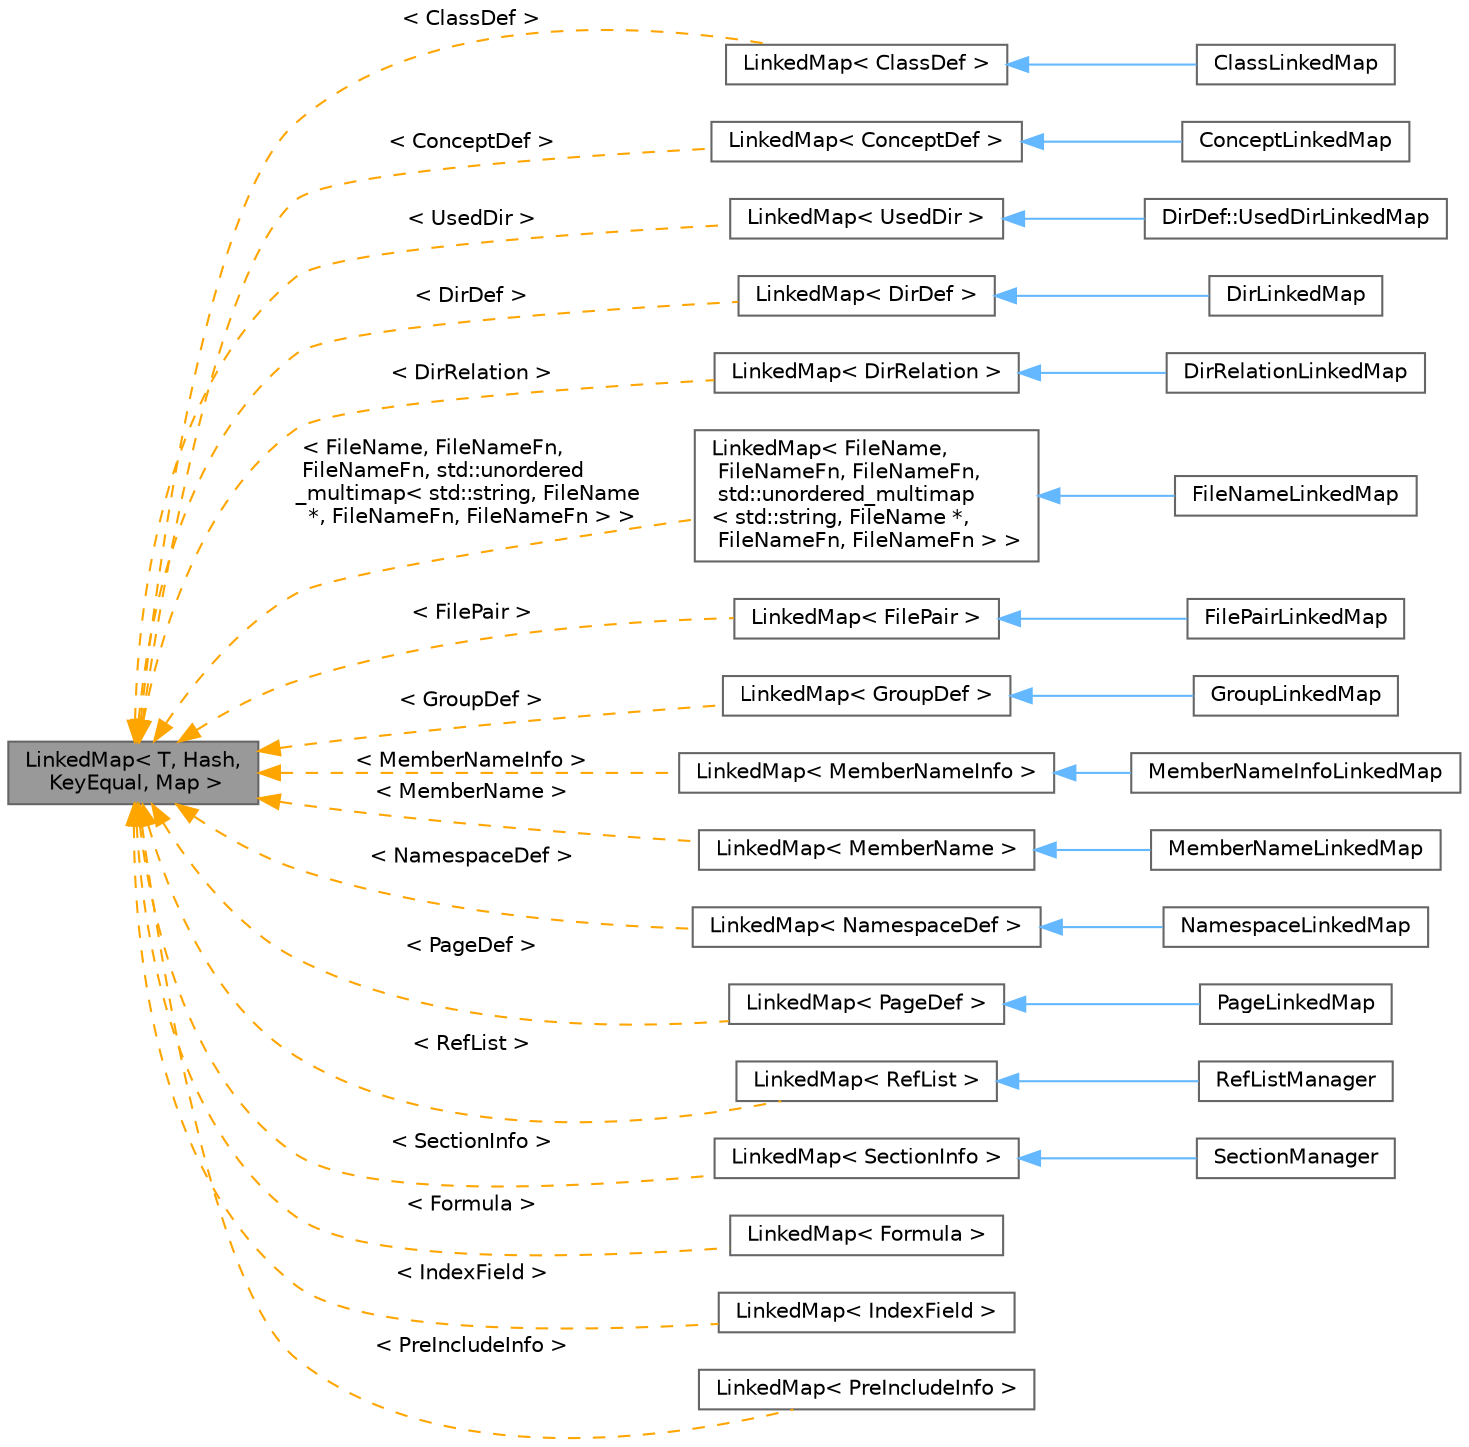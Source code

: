 digraph "LinkedMap&lt; T, Hash, KeyEqual, Map &gt;"
{
 // INTERACTIVE_SVG=YES
 // LATEX_PDF_SIZE
  bgcolor="transparent";
  edge [fontname=Helvetica,fontsize=10,labelfontname=Helvetica,labelfontsize=10];
  node [fontname=Helvetica,fontsize=10,shape=box,height=0.2,width=0.4];
  rankdir="LR";
  Node1 [label="LinkedMap\< T, Hash,\l KeyEqual, Map \>",height=0.2,width=0.4,color="gray40", fillcolor="grey60", style="filled", fontcolor="black",tooltip="Container class representing a vector of objects with keys."];
  Node1 -> Node2 [dir="back",color="orange",style="dashed",label=" \< ClassDef \>" ];
  Node2 [label="LinkedMap\< ClassDef \>",height=0.2,width=0.4,color="gray40", fillcolor="white", style="filled",URL="$d0/d2c/class_linked_map.html",tooltip=" "];
  Node2 -> Node3 [dir="back",color="steelblue1",style="solid"];
  Node3 [label="ClassLinkedMap",height=0.2,width=0.4,color="gray40", fillcolor="white", style="filled",URL="$d0/d10/class_class_linked_map.html",tooltip=" "];
  Node1 -> Node4 [dir="back",color="orange",style="dashed",label=" \< ConceptDef \>" ];
  Node4 [label="LinkedMap\< ConceptDef \>",height=0.2,width=0.4,color="gray40", fillcolor="white", style="filled",URL="$d0/d2c/class_linked_map.html",tooltip=" "];
  Node4 -> Node5 [dir="back",color="steelblue1",style="solid"];
  Node5 [label="ConceptLinkedMap",height=0.2,width=0.4,color="gray40", fillcolor="white", style="filled",URL="$db/ded/class_concept_linked_map.html",tooltip=" "];
  Node1 -> Node6 [dir="back",color="orange",style="dashed",label=" \< UsedDir \>" ];
  Node6 [label="LinkedMap\< UsedDir \>",height=0.2,width=0.4,color="gray40", fillcolor="white", style="filled",URL="$d0/d2c/class_linked_map.html",tooltip=" "];
  Node6 -> Node7 [dir="back",color="steelblue1",style="solid"];
  Node7 [label="DirDef::UsedDirLinkedMap",height=0.2,width=0.4,color="gray40", fillcolor="white", style="filled",URL="$dd/dd7/class_dir_def_1_1_used_dir_linked_map.html",tooltip=" "];
  Node1 -> Node8 [dir="back",color="orange",style="dashed",label=" \< DirDef \>" ];
  Node8 [label="LinkedMap\< DirDef \>",height=0.2,width=0.4,color="gray40", fillcolor="white", style="filled",URL="$d0/d2c/class_linked_map.html",tooltip=" "];
  Node8 -> Node9 [dir="back",color="steelblue1",style="solid"];
  Node9 [label="DirLinkedMap",height=0.2,width=0.4,color="gray40", fillcolor="white", style="filled",URL="$de/d40/class_dir_linked_map.html",tooltip="A linked map of directories."];
  Node1 -> Node10 [dir="back",color="orange",style="dashed",label=" \< DirRelation \>" ];
  Node10 [label="LinkedMap\< DirRelation \>",height=0.2,width=0.4,color="gray40", fillcolor="white", style="filled",URL="$d0/d2c/class_linked_map.html",tooltip=" "];
  Node10 -> Node11 [dir="back",color="steelblue1",style="solid"];
  Node11 [label="DirRelationLinkedMap",height=0.2,width=0.4,color="gray40", fillcolor="white", style="filled",URL="$d4/d03/class_dir_relation_linked_map.html",tooltip=" "];
  Node1 -> Node12 [dir="back",color="orange",style="dashed",label=" \< FileName, FileNameFn,\l FileNameFn, std::unordered\l_multimap\< std::string, FileName\l *, FileNameFn, FileNameFn \> \>" ];
  Node12 [label="LinkedMap\< FileName,\l FileNameFn, FileNameFn,\l std::unordered_multimap\l\< std::string, FileName *,\l FileNameFn, FileNameFn \> \>",height=0.2,width=0.4,color="gray40", fillcolor="white", style="filled",URL="$d0/d2c/class_linked_map.html",tooltip=" "];
  Node12 -> Node13 [dir="back",color="steelblue1",style="solid"];
  Node13 [label="FileNameLinkedMap",height=0.2,width=0.4,color="gray40", fillcolor="white", style="filled",URL="$d0/d2c/class_file_name_linked_map.html",tooltip="Ordered dictionary of FileName objects."];
  Node1 -> Node14 [dir="back",color="orange",style="dashed",label=" \< FilePair \>" ];
  Node14 [label="LinkedMap\< FilePair \>",height=0.2,width=0.4,color="gray40", fillcolor="white", style="filled",URL="$d0/d2c/class_linked_map.html",tooltip=" "];
  Node14 -> Node15 [dir="back",color="steelblue1",style="solid"];
  Node15 [label="FilePairLinkedMap",height=0.2,width=0.4,color="gray40", fillcolor="white", style="filled",URL="$d3/d29/class_file_pair_linked_map.html",tooltip="A linked map of file pairs."];
  Node1 -> Node16 [dir="back",color="orange",style="dashed",label=" \< GroupDef \>" ];
  Node16 [label="LinkedMap\< GroupDef \>",height=0.2,width=0.4,color="gray40", fillcolor="white", style="filled",URL="$d0/d2c/class_linked_map.html",tooltip=" "];
  Node16 -> Node17 [dir="back",color="steelblue1",style="solid"];
  Node17 [label="GroupLinkedMap",height=0.2,width=0.4,color="gray40", fillcolor="white", style="filled",URL="$d3/dbd/class_group_linked_map.html",tooltip=" "];
  Node1 -> Node18 [dir="back",color="orange",style="dashed",label=" \< MemberNameInfo \>" ];
  Node18 [label="LinkedMap\< MemberNameInfo \>",height=0.2,width=0.4,color="gray40", fillcolor="white", style="filled",URL="$d0/d2c/class_linked_map.html",tooltip=" "];
  Node18 -> Node19 [dir="back",color="steelblue1",style="solid"];
  Node19 [label="MemberNameInfoLinkedMap",height=0.2,width=0.4,color="gray40", fillcolor="white", style="filled",URL="$de/d04/class_member_name_info_linked_map.html",tooltip=" "];
  Node1 -> Node20 [dir="back",color="orange",style="dashed",label=" \< MemberName \>" ];
  Node20 [label="LinkedMap\< MemberName \>",height=0.2,width=0.4,color="gray40", fillcolor="white", style="filled",URL="$d0/d2c/class_linked_map.html",tooltip=" "];
  Node20 -> Node21 [dir="back",color="steelblue1",style="solid"];
  Node21 [label="MemberNameLinkedMap",height=0.2,width=0.4,color="gray40", fillcolor="white", style="filled",URL="$da/d3d/class_member_name_linked_map.html",tooltip="Ordered dictionary of MemberName objects."];
  Node1 -> Node22 [dir="back",color="orange",style="dashed",label=" \< NamespaceDef \>" ];
  Node22 [label="LinkedMap\< NamespaceDef \>",height=0.2,width=0.4,color="gray40", fillcolor="white", style="filled",URL="$d0/d2c/class_linked_map.html",tooltip=" "];
  Node22 -> Node23 [dir="back",color="steelblue1",style="solid"];
  Node23 [label="NamespaceLinkedMap",height=0.2,width=0.4,color="gray40", fillcolor="white", style="filled",URL="$d7/d60/class_namespace_linked_map.html",tooltip=" "];
  Node1 -> Node24 [dir="back",color="orange",style="dashed",label=" \< PageDef \>" ];
  Node24 [label="LinkedMap\< PageDef \>",height=0.2,width=0.4,color="gray40", fillcolor="white", style="filled",URL="$d0/d2c/class_linked_map.html",tooltip=" "];
  Node24 -> Node25 [dir="back",color="steelblue1",style="solid"];
  Node25 [label="PageLinkedMap",height=0.2,width=0.4,color="gray40", fillcolor="white", style="filled",URL="$d9/d5e/class_page_linked_map.html",tooltip=" "];
  Node1 -> Node26 [dir="back",color="orange",style="dashed",label=" \< RefList \>" ];
  Node26 [label="LinkedMap\< RefList \>",height=0.2,width=0.4,color="gray40", fillcolor="white", style="filled",URL="$d0/d2c/class_linked_map.html",tooltip=" "];
  Node26 -> Node27 [dir="back",color="steelblue1",style="solid"];
  Node27 [label="RefListManager",height=0.2,width=0.4,color="gray40", fillcolor="white", style="filled",URL="$d7/d5a/class_ref_list_manager.html",tooltip=" "];
  Node1 -> Node28 [dir="back",color="orange",style="dashed",label=" \< SectionInfo \>" ];
  Node28 [label="LinkedMap\< SectionInfo \>",height=0.2,width=0.4,color="gray40", fillcolor="white", style="filled",URL="$d0/d2c/class_linked_map.html",tooltip=" "];
  Node28 -> Node29 [dir="back",color="steelblue1",style="solid"];
  Node29 [label="SectionManager",height=0.2,width=0.4,color="gray40", fillcolor="white", style="filled",URL="$df/df5/class_section_manager.html",tooltip="singleton class that owns the list of all sections"];
  Node1 -> Node30 [dir="back",color="orange",style="dashed",label=" \< Formula \>" ];
  Node30 [label="LinkedMap\< Formula \>",height=0.2,width=0.4,color="gray40", fillcolor="white", style="filled",URL="$d0/d2c/class_linked_map.html",tooltip=" "];
  Node1 -> Node31 [dir="back",color="orange",style="dashed",label=" \< IndexField \>" ];
  Node31 [label="LinkedMap\< IndexField \>",height=0.2,width=0.4,color="gray40", fillcolor="white", style="filled",URL="$d0/d2c/class_linked_map.html",tooltip=" "];
  Node1 -> Node32 [dir="back",color="orange",style="dashed",label=" \< PreIncludeInfo \>" ];
  Node32 [label="LinkedMap\< PreIncludeInfo \>",height=0.2,width=0.4,color="gray40", fillcolor="white", style="filled",URL="$d0/d2c/class_linked_map.html",tooltip=" "];
}
